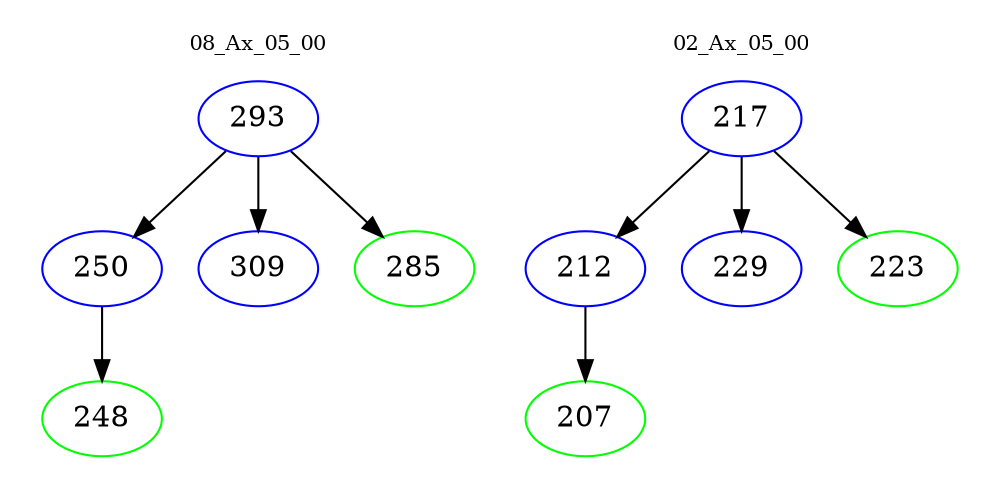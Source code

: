 digraph{
subgraph cluster_0 {
color = white
label = "08_Ax_05_00";
fontsize=10;
T0_293 [label="293", color="blue"]
T0_293 -> T0_250 [color="black"]
T0_250 [label="250", color="blue"]
T0_250 -> T0_248 [color="black"]
T0_248 [label="248", color="green"]
T0_293 -> T0_309 [color="black"]
T0_309 [label="309", color="blue"]
T0_293 -> T0_285 [color="black"]
T0_285 [label="285", color="green"]
}
subgraph cluster_1 {
color = white
label = "02_Ax_05_00";
fontsize=10;
T1_217 [label="217", color="blue"]
T1_217 -> T1_212 [color="black"]
T1_212 [label="212", color="blue"]
T1_212 -> T1_207 [color="black"]
T1_207 [label="207", color="green"]
T1_217 -> T1_229 [color="black"]
T1_229 [label="229", color="blue"]
T1_217 -> T1_223 [color="black"]
T1_223 [label="223", color="green"]
}
}
